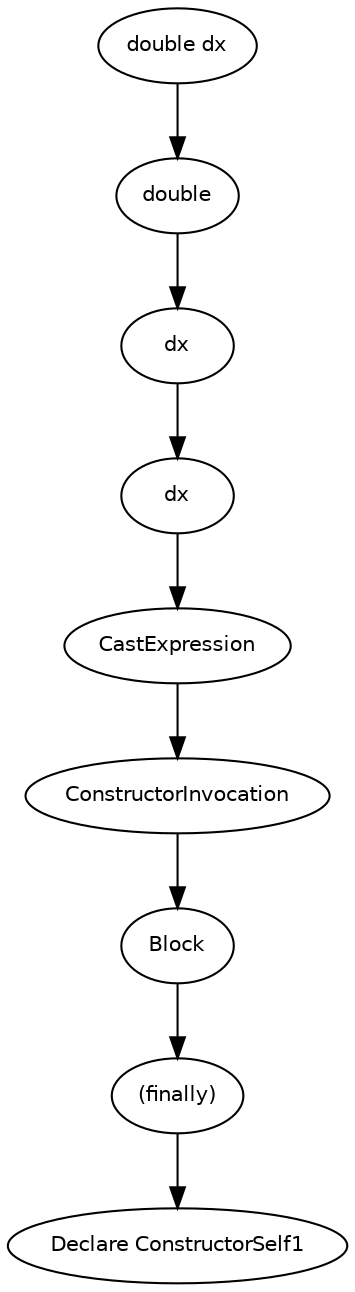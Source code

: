 digraph ConstructorSelf1 {
  9 [
    label = double,
    fontname = Helvetica,
    fontsize = 10
  ];
  8 [
    label = "double dx",
    fontname = Helvetica,
    fontsize = 10
  ];
  15 [
    label = Block,
    fontname = Helvetica,
    fontsize = 10
  ];
  14 [
    label = dx,
    fontname = Helvetica,
    fontsize = 10
  ];
  12 [
    label = CastExpression,
    fontname = Helvetica,
    fontsize = 10
  ];
  11 [
    label = ConstructorInvocation,
    fontname = Helvetica,
    fontsize = 10
  ];
  10 [
    label = dx,
    fontname = Helvetica,
    fontsize = 10
  ];
  1 [
    label = "(finally)",
    fontname = Helvetica,
    fontsize = 10
  ];
  0 [
    label = "Declare ConstructorSelf1",
    fontname = Helvetica,
    fontsize = 10
  ];
  8 -> 9 [
    label = ""
  ];
  9 -> 10 [
    label = ""
  ];
  12 -> 11 [
    label = ""
  ];
  1 -> 0 [
    label = ""
  ];
  10 -> 14 [
    label = ""
  ];
  11 -> 15 [
    label = ""
  ];
  14 -> 12 [
    label = ""
  ];
  15 -> 1 [
    label = ""
  ];
}
